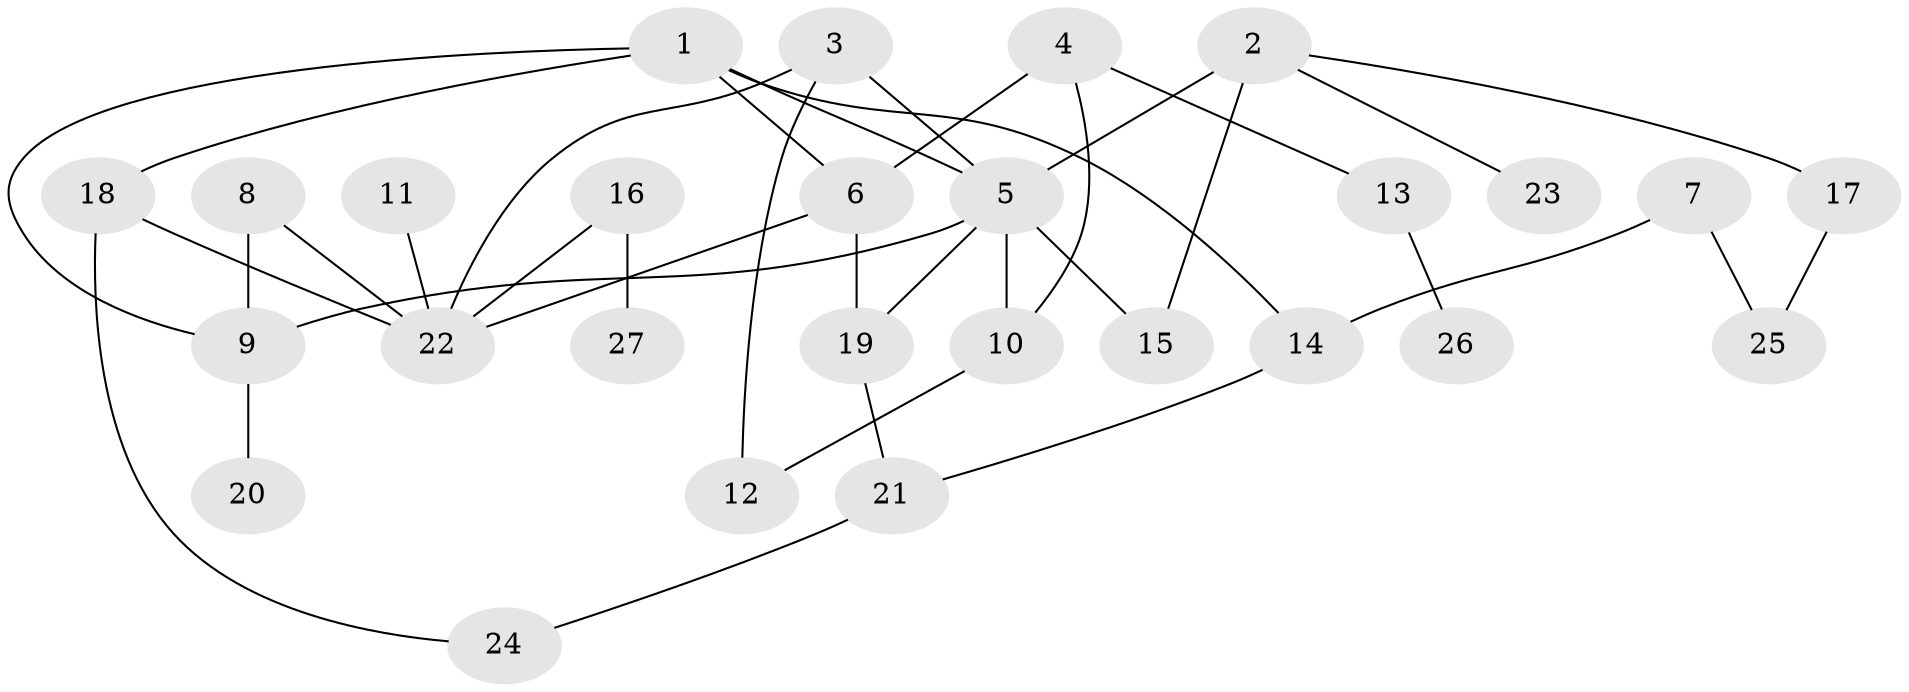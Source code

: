 // original degree distribution, {3: 0.2037037037037037, 4: 0.1111111111111111, 5: 0.05555555555555555, 7: 0.018518518518518517, 2: 0.3333333333333333, 1: 0.2777777777777778}
// Generated by graph-tools (version 1.1) at 2025/01/03/09/25 03:01:06]
// undirected, 27 vertices, 37 edges
graph export_dot {
graph [start="1"]
  node [color=gray90,style=filled];
  1;
  2;
  3;
  4;
  5;
  6;
  7;
  8;
  9;
  10;
  11;
  12;
  13;
  14;
  15;
  16;
  17;
  18;
  19;
  20;
  21;
  22;
  23;
  24;
  25;
  26;
  27;
  1 -- 5 [weight=1.0];
  1 -- 6 [weight=1.0];
  1 -- 9 [weight=1.0];
  1 -- 14 [weight=1.0];
  1 -- 18 [weight=1.0];
  2 -- 5 [weight=1.0];
  2 -- 15 [weight=1.0];
  2 -- 17 [weight=1.0];
  2 -- 23 [weight=1.0];
  3 -- 5 [weight=1.0];
  3 -- 12 [weight=1.0];
  3 -- 22 [weight=1.0];
  4 -- 6 [weight=2.0];
  4 -- 10 [weight=1.0];
  4 -- 13 [weight=1.0];
  5 -- 9 [weight=1.0];
  5 -- 10 [weight=1.0];
  5 -- 15 [weight=1.0];
  5 -- 19 [weight=1.0];
  6 -- 19 [weight=1.0];
  6 -- 22 [weight=1.0];
  7 -- 14 [weight=1.0];
  7 -- 25 [weight=1.0];
  8 -- 9 [weight=1.0];
  8 -- 22 [weight=1.0];
  9 -- 20 [weight=1.0];
  10 -- 12 [weight=1.0];
  11 -- 22 [weight=1.0];
  13 -- 26 [weight=1.0];
  14 -- 21 [weight=1.0];
  16 -- 22 [weight=1.0];
  16 -- 27 [weight=1.0];
  17 -- 25 [weight=1.0];
  18 -- 22 [weight=1.0];
  18 -- 24 [weight=1.0];
  19 -- 21 [weight=1.0];
  21 -- 24 [weight=1.0];
}
